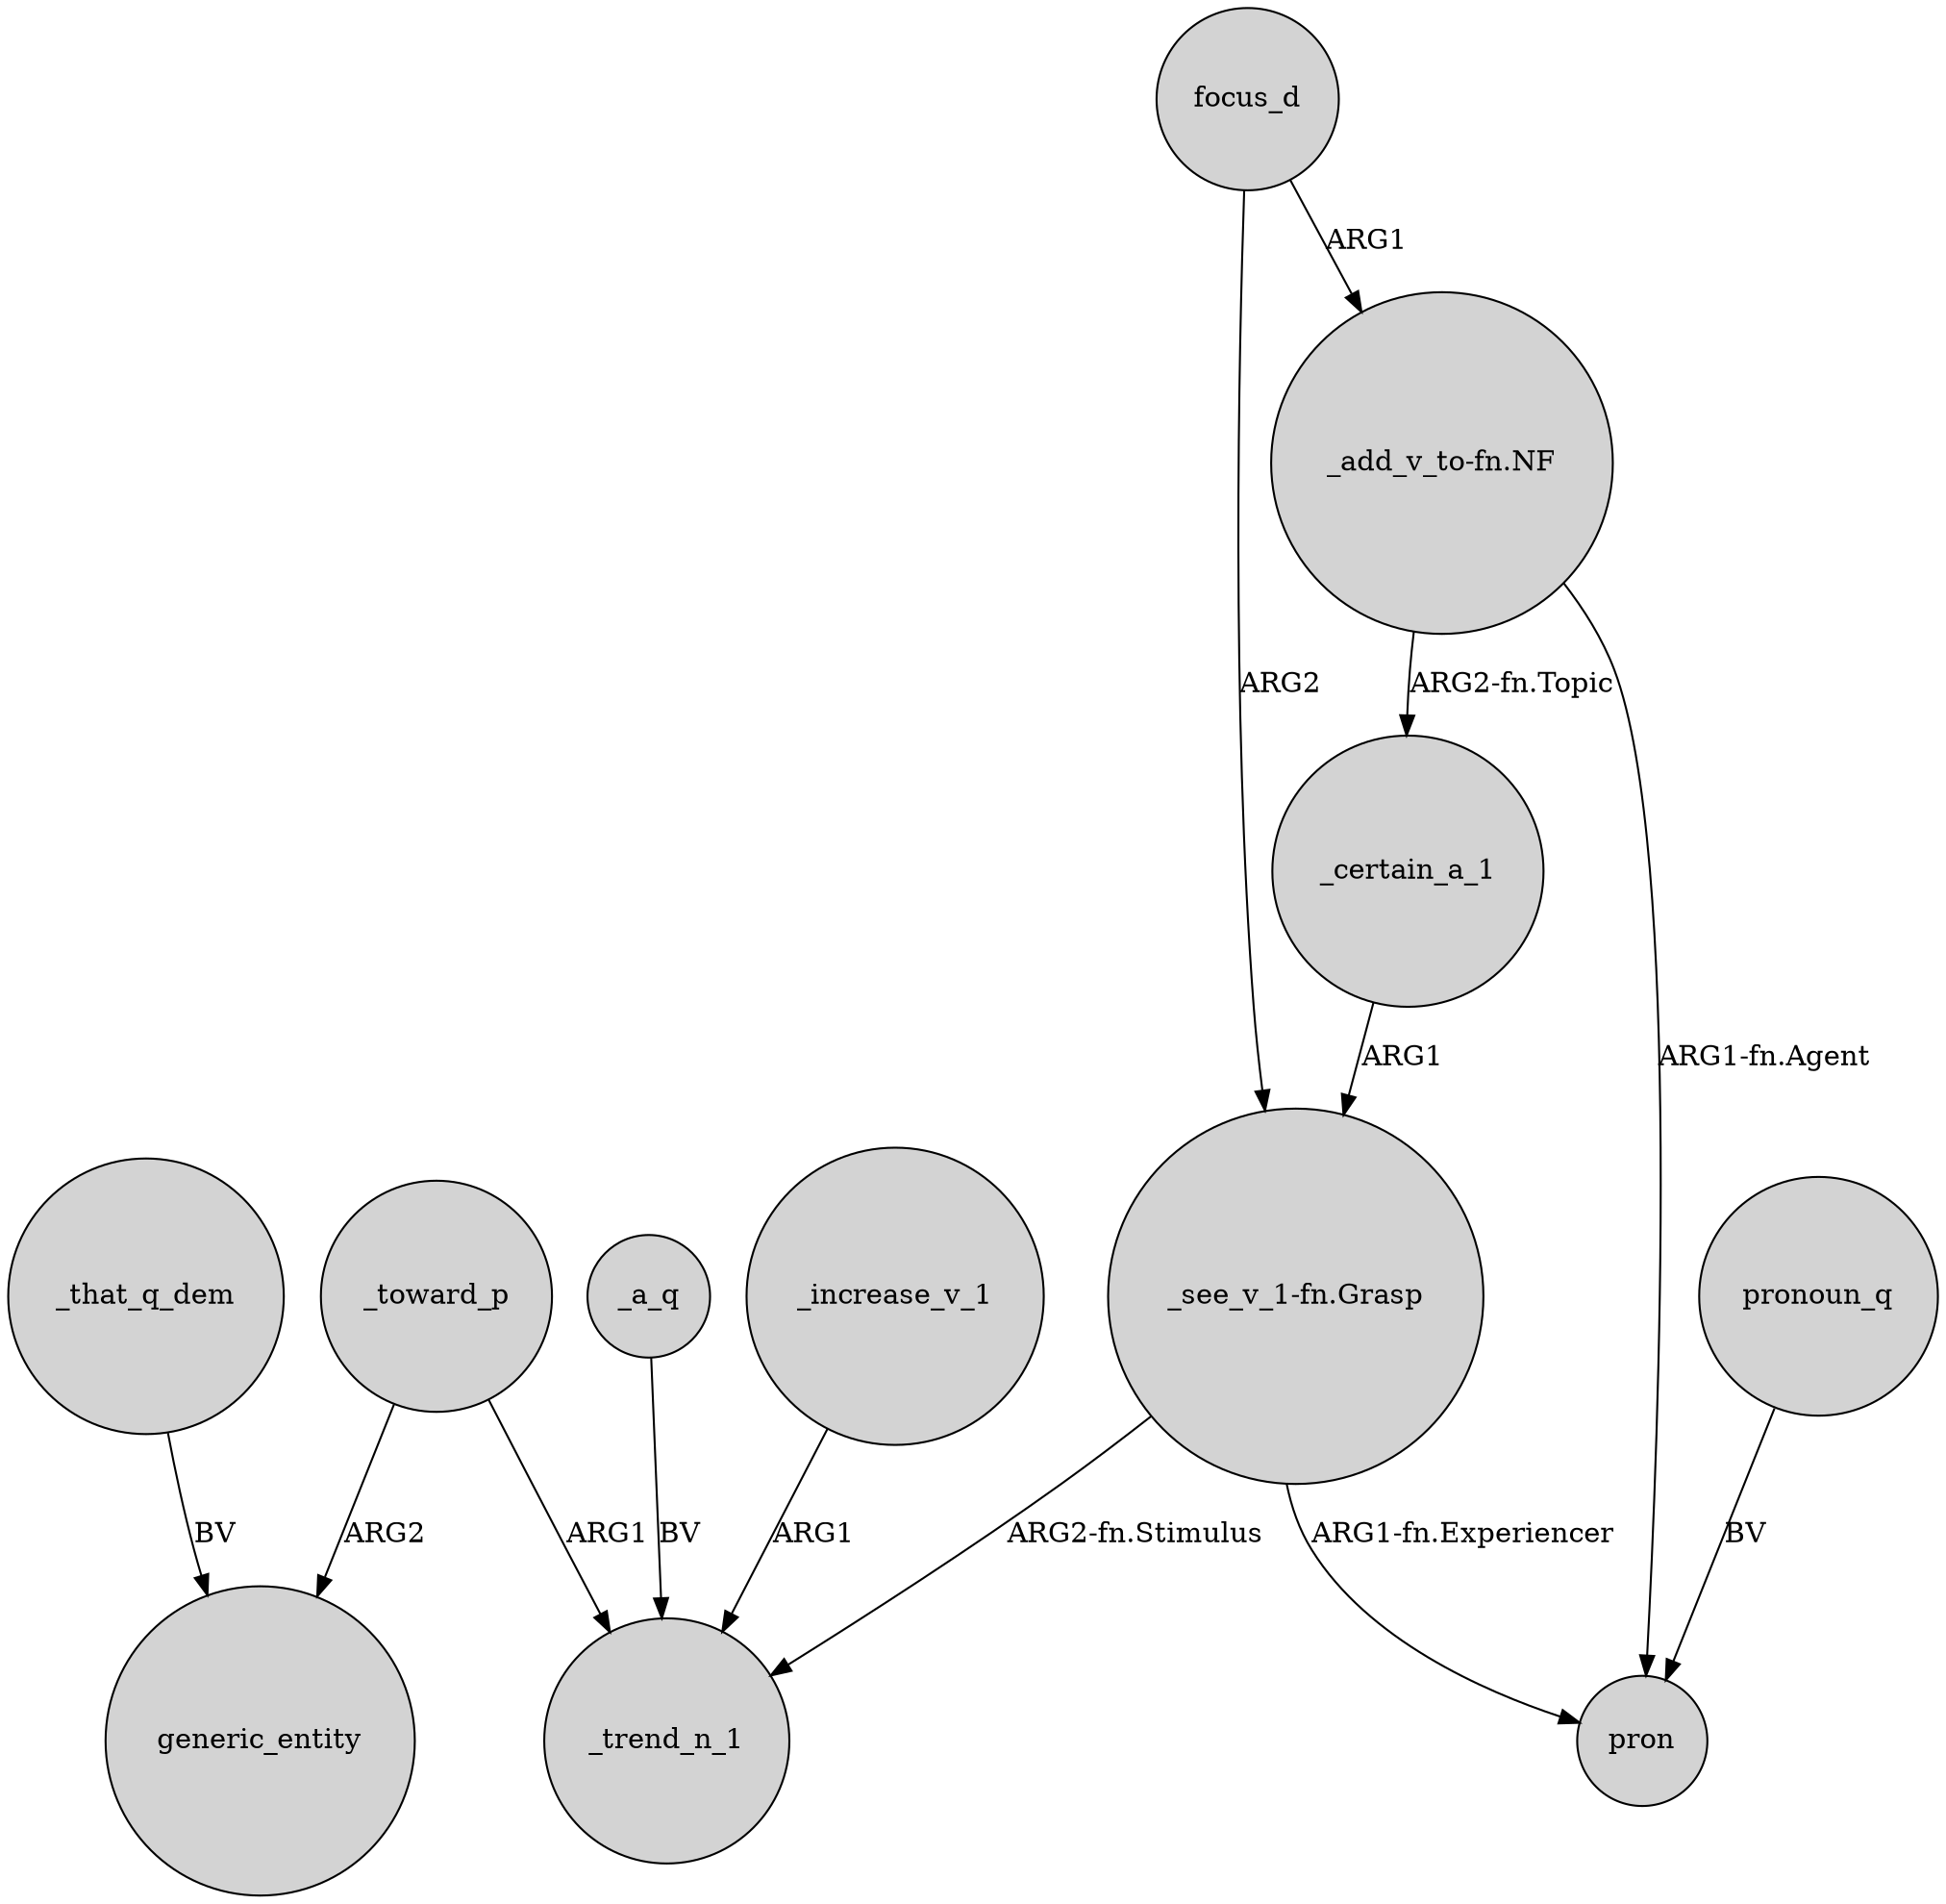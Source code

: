 digraph {
	node [shape=circle style=filled]
	_increase_v_1 -> _trend_n_1 [label=ARG1]
	_toward_p -> _trend_n_1 [label=ARG1]
	"_see_v_1-fn.Grasp" -> pron [label="ARG1-fn.Experiencer"]
	focus_d -> "_add_v_to-fn.NF" [label=ARG1]
	"_see_v_1-fn.Grasp" -> _trend_n_1 [label="ARG2-fn.Stimulus"]
	_toward_p -> generic_entity [label=ARG2]
	"_add_v_to-fn.NF" -> pron [label="ARG1-fn.Agent"]
	_certain_a_1 -> "_see_v_1-fn.Grasp" [label=ARG1]
	_a_q -> _trend_n_1 [label=BV]
	_that_q_dem -> generic_entity [label=BV]
	"_add_v_to-fn.NF" -> _certain_a_1 [label="ARG2-fn.Topic"]
	focus_d -> "_see_v_1-fn.Grasp" [label=ARG2]
	pronoun_q -> pron [label=BV]
}
